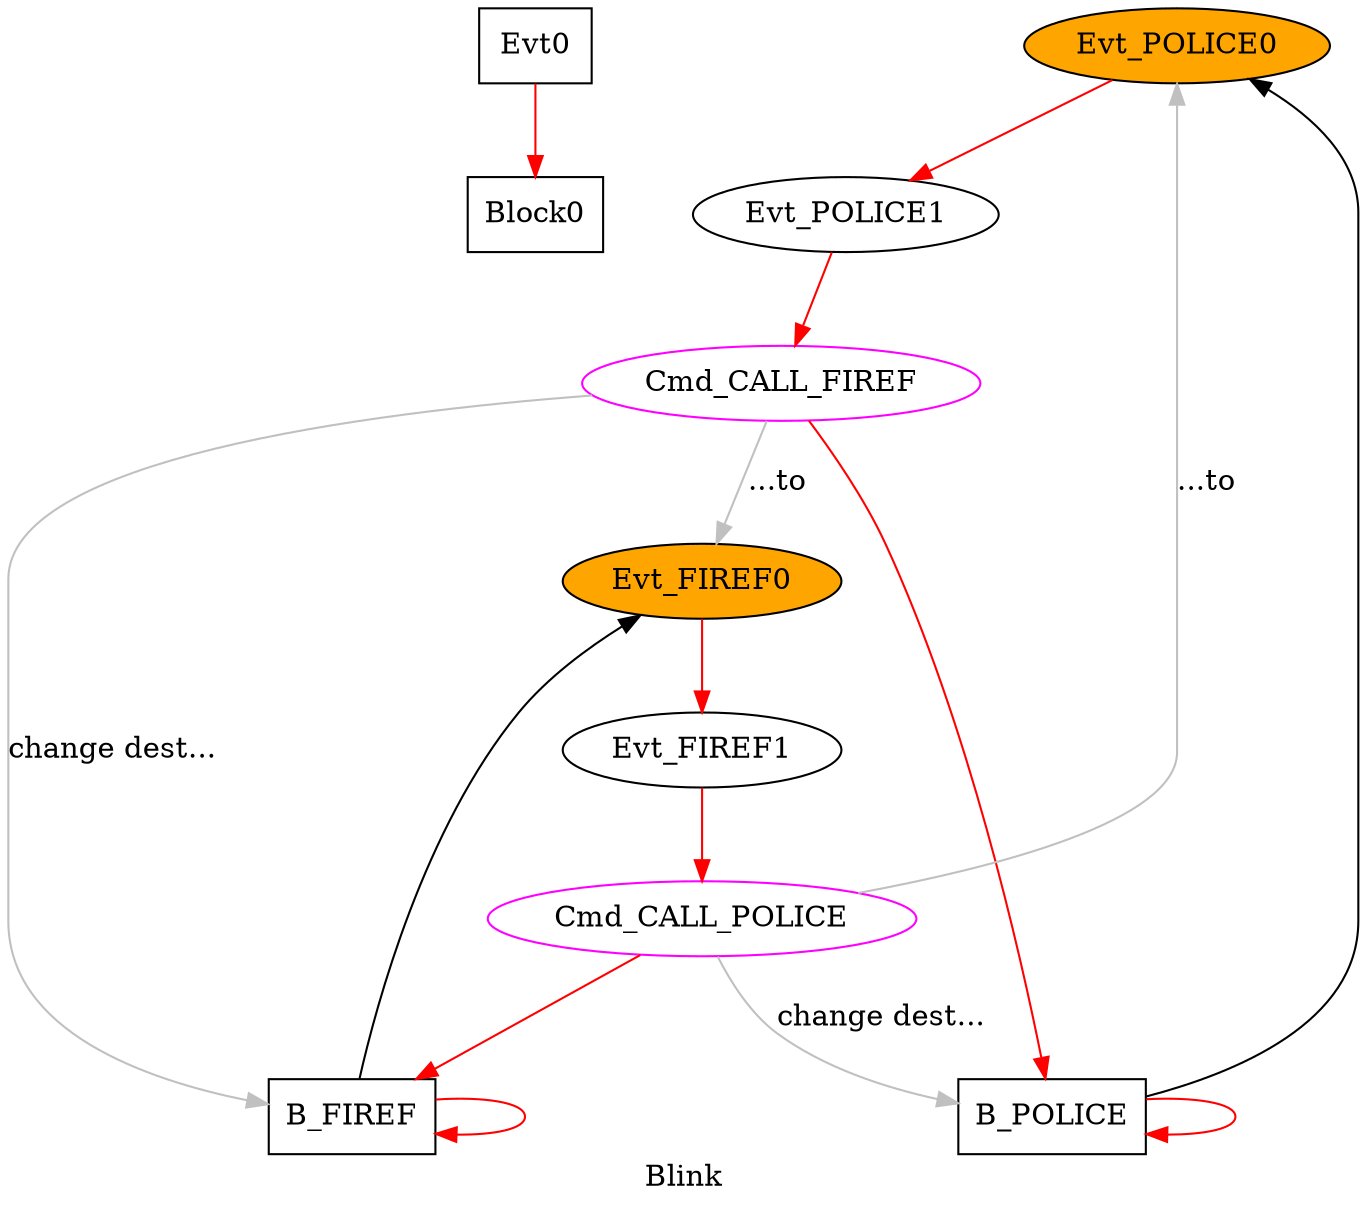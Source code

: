 digraph G {
name = "blink2";
graph [label="Blink", root="Evt_POLICE0", rankdir=TB, nodesep=0.6, mindist=0.6, ranksep=0.6, overlap=false]
node [type=tmsg, shape="rectangle", style="filled", fillcolor="white", color="black", cpu=0 fid=1]
edge [type="defdst", color="red"]
Evt0 [type=tmsg pattern=ping patentry=1 toffs=0 par=1 evtno=1]
Block0 [type=block pattern=ping patexit=1 tperiod=100000]
Evt0 -> Block0

subgraph G0 {
Evt_POLICE0 [type=tmsg, pattern=police toffs=0, patentry=1 evtno="0x110", par="0x123", shape="oval", fillcolor="orange"]
Evt_POLICE1 [type=tmsg, pattern=police toffs=25000000, evtno="0x110", par="0x456", shape="oval"]
Cmd_CALL_FIREF [shape="oval", toffs=50000000, type=flow, pattern=police color="magenta", tvalid=0, qty=1]
B_POLICE [type=block, pattern=police patexit=1 tperiod=100000000 qlo=1]
Evt_POLICE0 -> Evt_POLICE1 -> Cmd_CALL_FIREF -> B_POLICE -> B_POLICE
B_POLICE -> Evt_POLICE0 [type="altdst", color="black"]
color = "none"
label = "Thread 0"
}

subgraph G1 {
Evt_FIREF0 [type=tmsg, pattern=firefighter toffs=0, patentry=1 evtno="0x112", par="0x789", shape="oval", fillcolor="orange"]
Evt_FIREF1 [type=tmsg, pattern=firefighter toffs=50000000, evtno="0x112", par="0xABC", shape="oval"]
Cmd_CALL_POLICE [shape="oval", toffs=100000000, type=flow, pattern=firefighter color="magenta", tvalid=0, qty=1]
B_FIREF [type=block, pattern=firefighter patexit=1 tperiod=200000000 qlo=1]
Evt_FIREF0 -> Evt_FIREF1 -> Cmd_CALL_POLICE -> B_FIREF -> B_FIREF
B_FIREF -> Evt_FIREF0 [type="altdst", color="black"]
color = "none"
label = "Thread 1"
}
Cmd_CALL_POLICE -> B_POLICE [type="target", color="grey", label="change dest..."]
Cmd_CALL_POLICE -> Evt_POLICE0 [type="flowdst", color="grey", label="...to"]
Cmd_CALL_FIREF -> B_FIREF [type="target", color="grey", label="change dest..."]
Cmd_CALL_FIREF -> Evt_FIREF0 [type="flowdst", color="grey", label="...to"]
}
